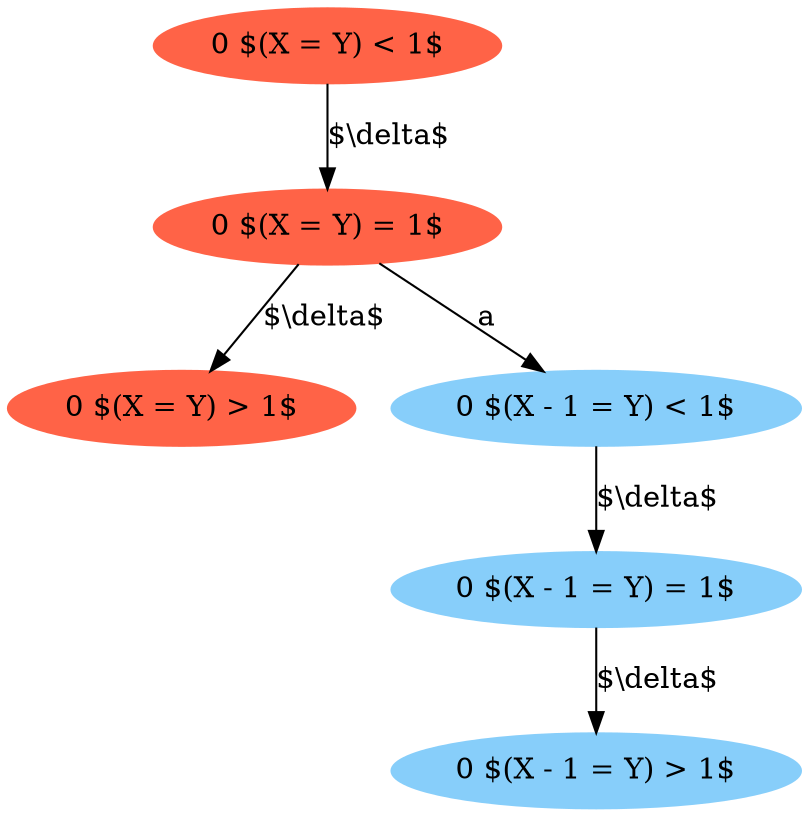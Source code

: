 digraph {
"0 $(X = Y) < 1$" [style=filled,color=tomato];
"0 $(X = Y) = 1$" [style=filled,color=tomato];
"0 $(X = Y) > 1$" [style=filled,color=tomato];
"0 $(X - 1 = Y) < 1$" [style=filled,color=lightskyblue];
"0 $(X - 1 = Y) = 1$" [style=filled,color=lightskyblue];
"0 $(X - 1 = Y) > 1$" [style=filled,color=lightskyblue];
"0 $(X = Y) < 1$" -> "0 $(X = Y) = 1$" [label = "$\\delta$"]
"0 $(X = Y) = 1$" -> "0 $(X = Y) > 1$" [label = "$\\delta$"]
"0 $(X = Y) = 1$" -> "0 $(X - 1 = Y) < 1$" [label = "a"]
"0 $(X - 1 = Y) < 1$" -> "0 $(X - 1 = Y) = 1$" [label = "$\\delta$"]
"0 $(X - 1 = Y) = 1$" -> "0 $(X - 1 = Y) > 1$" [label = "$\\delta$"]
}
